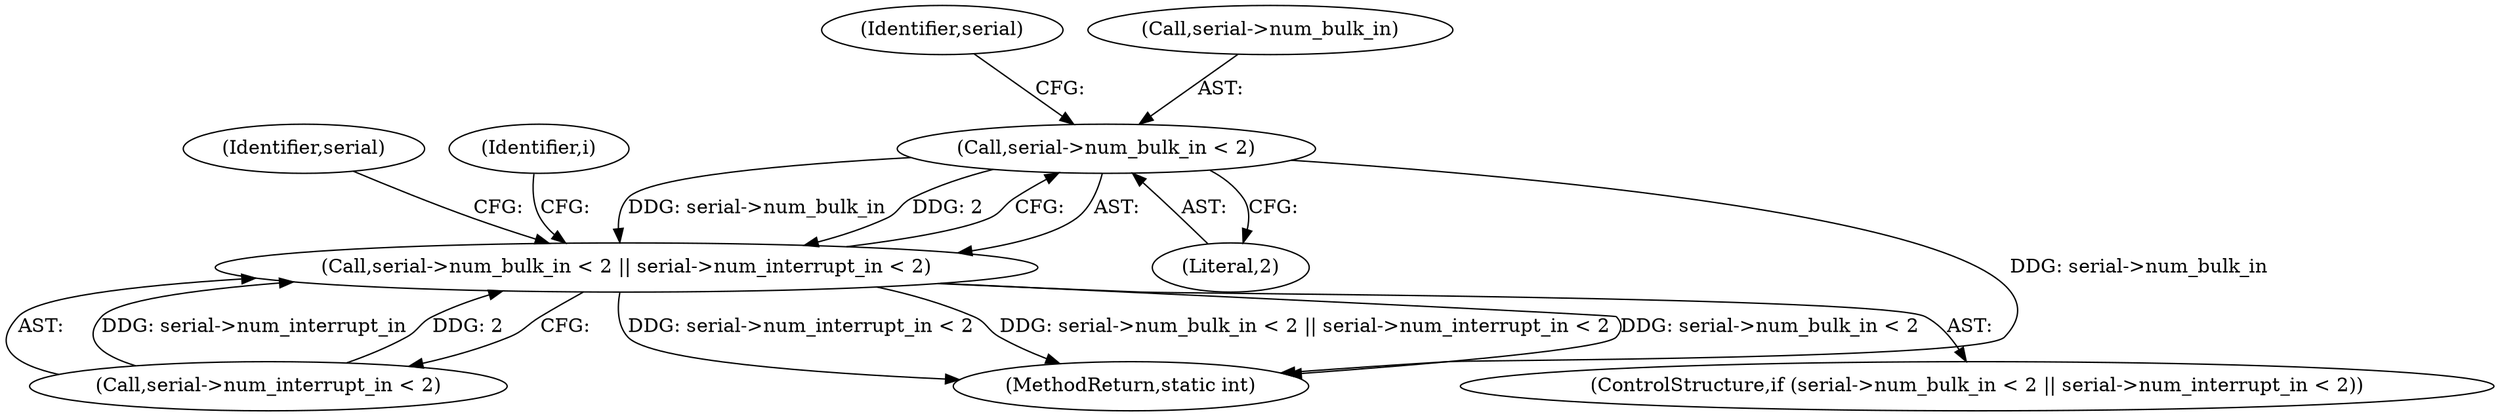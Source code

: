 digraph "0_linux_cac9b50b0d75a1d50d6c056ff65c005f3224c8e0@pointer" {
"1000139" [label="(Call,serial->num_bulk_in < 2)"];
"1000138" [label="(Call,serial->num_bulk_in < 2 || serial->num_interrupt_in < 2)"];
"1000154" [label="(Identifier,serial)"];
"1000138" [label="(Call,serial->num_bulk_in < 2 || serial->num_interrupt_in < 2)"];
"1000166" [label="(Identifier,i)"];
"1000146" [label="(Identifier,serial)"];
"1000143" [label="(Literal,2)"];
"1000140" [label="(Call,serial->num_bulk_in)"];
"1000307" [label="(MethodReturn,static int)"];
"1000144" [label="(Call,serial->num_interrupt_in < 2)"];
"1000139" [label="(Call,serial->num_bulk_in < 2)"];
"1000137" [label="(ControlStructure,if (serial->num_bulk_in < 2 || serial->num_interrupt_in < 2))"];
"1000139" -> "1000138"  [label="AST: "];
"1000139" -> "1000143"  [label="CFG: "];
"1000140" -> "1000139"  [label="AST: "];
"1000143" -> "1000139"  [label="AST: "];
"1000146" -> "1000139"  [label="CFG: "];
"1000138" -> "1000139"  [label="CFG: "];
"1000139" -> "1000307"  [label="DDG: serial->num_bulk_in"];
"1000139" -> "1000138"  [label="DDG: serial->num_bulk_in"];
"1000139" -> "1000138"  [label="DDG: 2"];
"1000138" -> "1000137"  [label="AST: "];
"1000138" -> "1000144"  [label="CFG: "];
"1000144" -> "1000138"  [label="AST: "];
"1000154" -> "1000138"  [label="CFG: "];
"1000166" -> "1000138"  [label="CFG: "];
"1000138" -> "1000307"  [label="DDG: serial->num_bulk_in < 2"];
"1000138" -> "1000307"  [label="DDG: serial->num_interrupt_in < 2"];
"1000138" -> "1000307"  [label="DDG: serial->num_bulk_in < 2 || serial->num_interrupt_in < 2"];
"1000144" -> "1000138"  [label="DDG: serial->num_interrupt_in"];
"1000144" -> "1000138"  [label="DDG: 2"];
}
